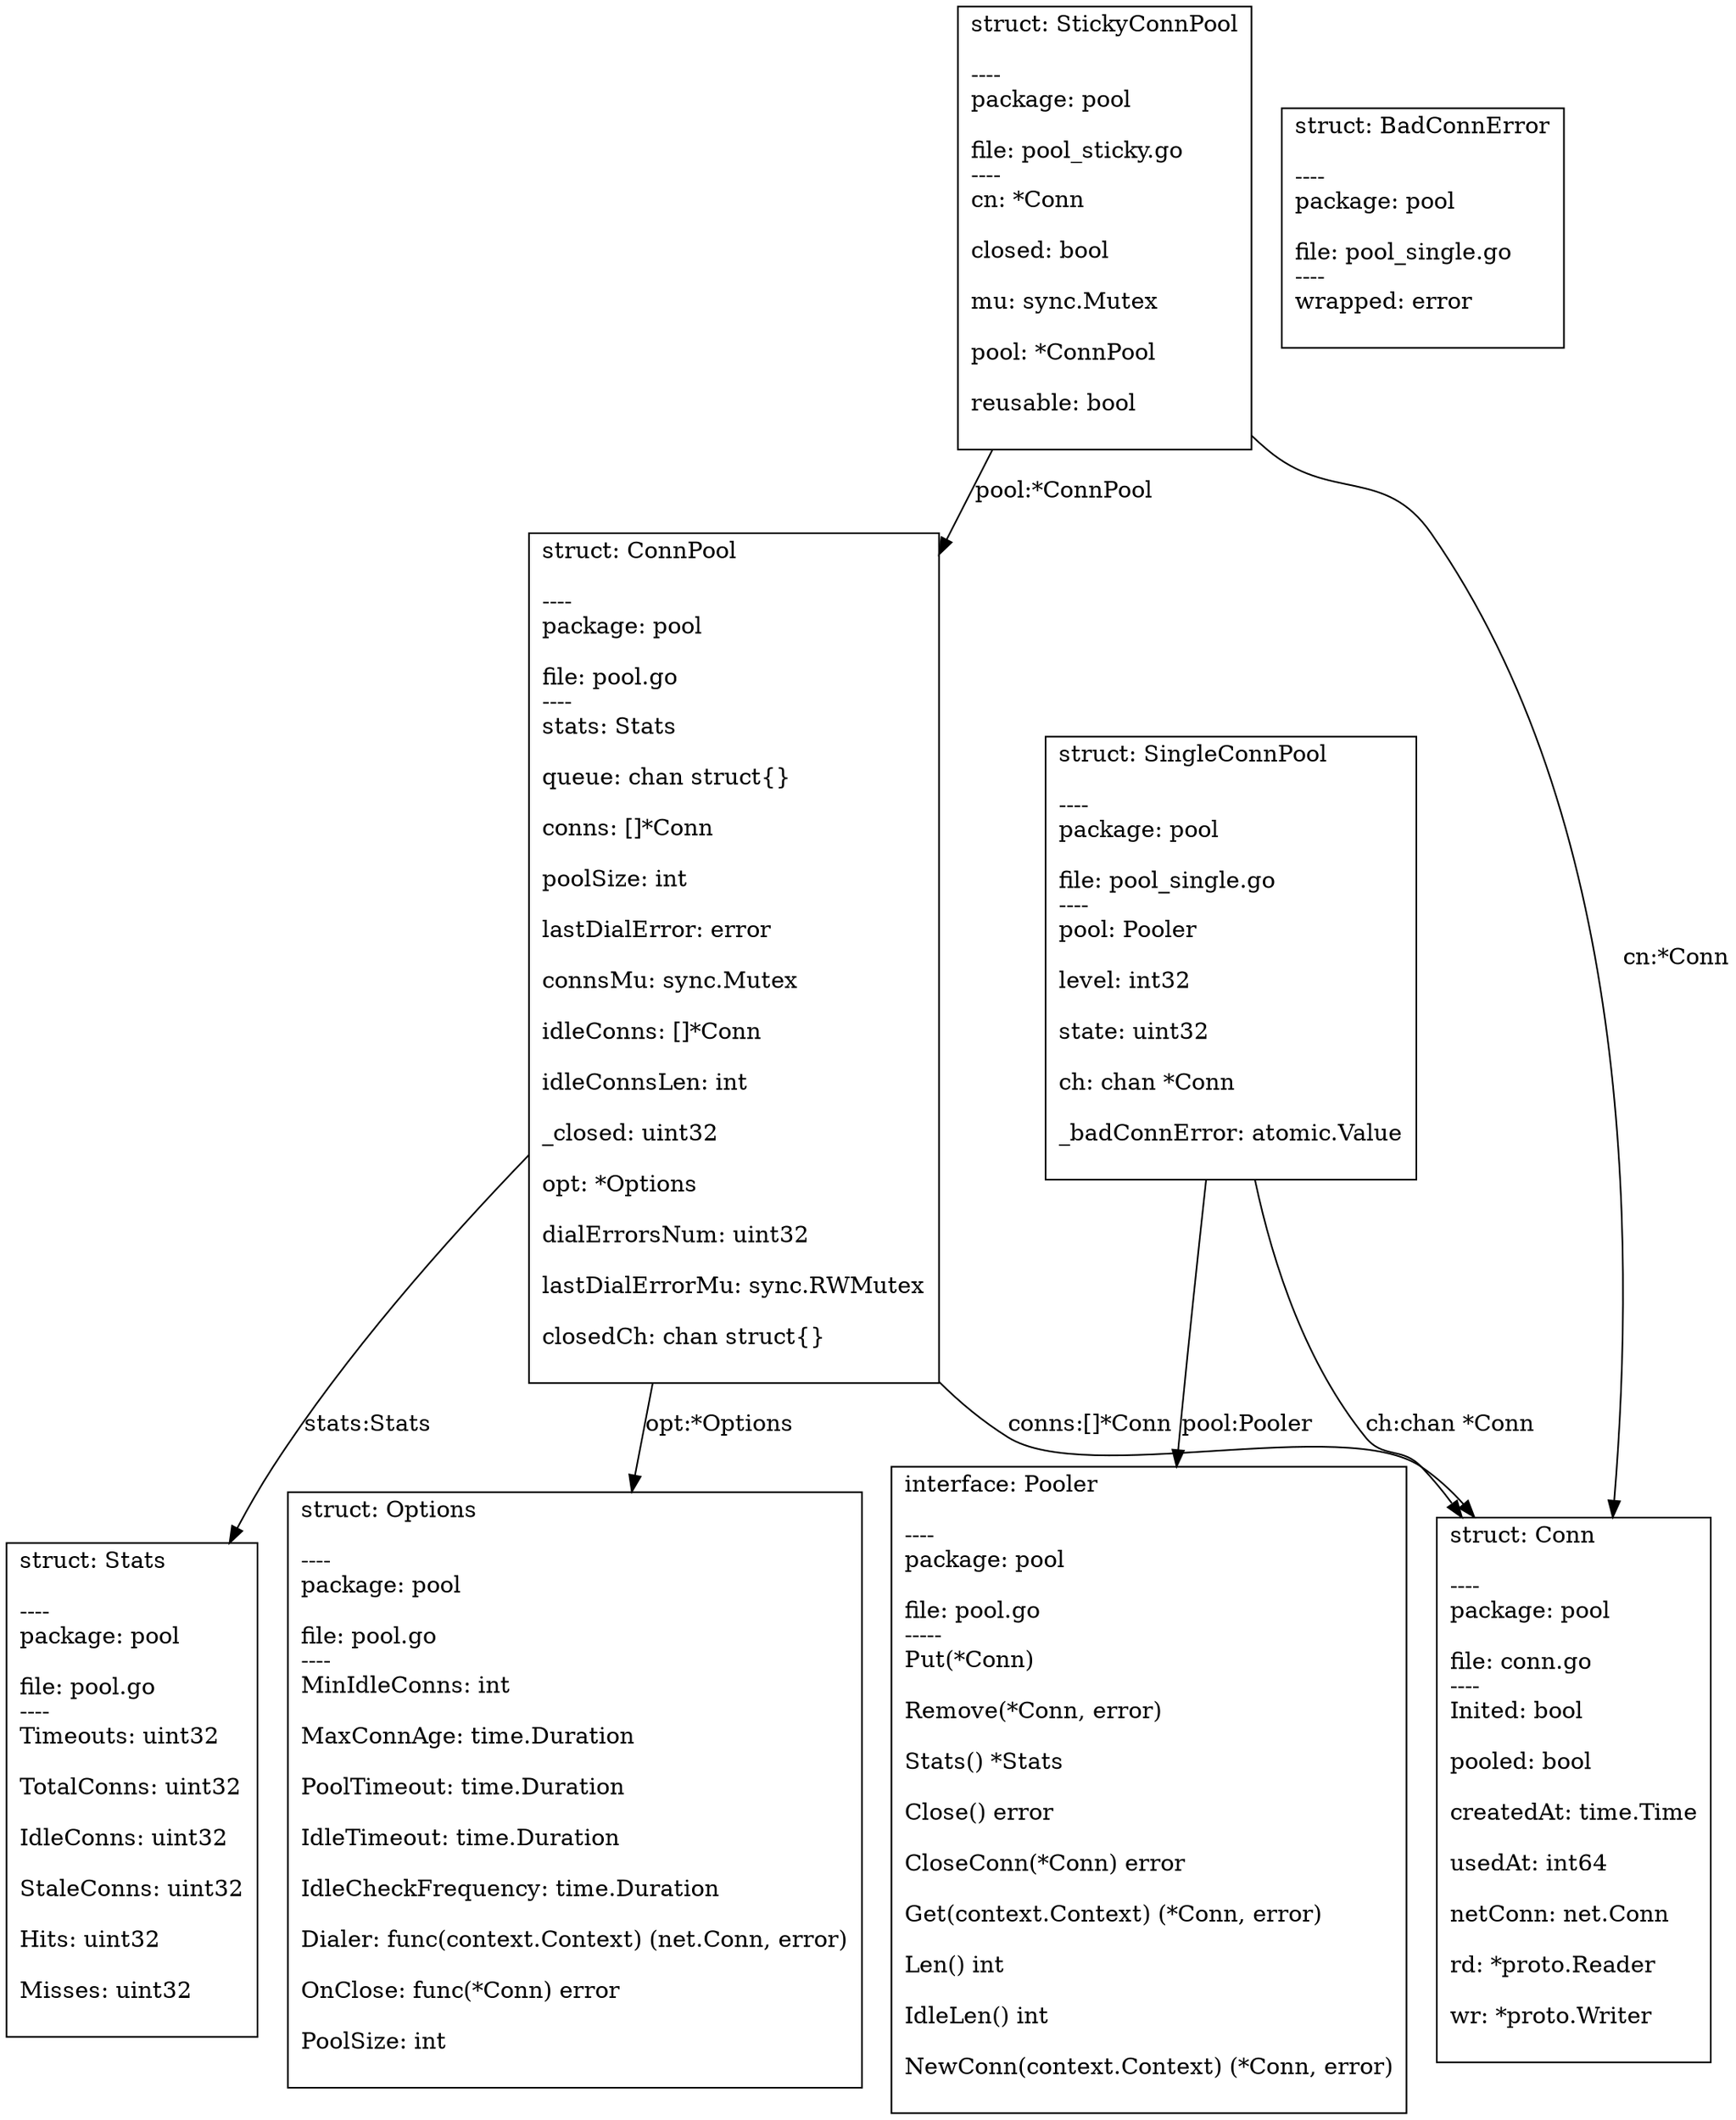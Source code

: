 digraph gph {Connv [label="struct: Conn\l\n----\lpackage: pool\l\nfile: conn.go\l----\lInited: bool\l\npooled: bool\l\ncreatedAt: time.Time\l\nusedAt: int64\l\nnetConn: net.Conn\l\nrd: *proto.Reader\l\nwr: *proto.Writer\l\n", shape="box"];
Statsv [label="struct: Stats\l\n----\lpackage: pool\l\nfile: pool.go\l----\lTimeouts: uint32\l\nTotalConns: uint32\l\nIdleConns: uint32\l\nStaleConns: uint32\l\nHits: uint32\l\nMisses: uint32\l\n", shape="box"];
Optionsv [label="struct: Options\l\n----\lpackage: pool\l\nfile: pool.go\l----\lMinIdleConns: int\l\nMaxConnAge: time.Duration\l\nPoolTimeout: time.Duration\l\nIdleTimeout: time.Duration\l\nIdleCheckFrequency: time.Duration\l\nDialer: func(context.Context) (net.Conn, error)\l\nOnClose: func(*Conn) error\l\nPoolSize: int\l\n", shape="box"];
ConnPoolv [label="struct: ConnPool\l\n----\lpackage: pool\l\nfile: pool.go\l----\lstats: Stats\l\nqueue: chan struct{}\l\nconns: []*Conn\l\npoolSize: int\l\nlastDialError: error\l\nconnsMu: sync.Mutex\l\nidleConns: []*Conn\l\nidleConnsLen: int\l\n_closed: uint32\l\nopt: *Options\l\ndialErrorsNum: uint32\l\nlastDialErrorMu: sync.RWMutex\l\nclosedCh: chan struct{}\l\n", shape="box"];
BadConnErrorv [label="struct: BadConnError\l\n----\lpackage: pool\l\nfile: pool_single.go\l----\lwrapped: error\l\n", shape="box"];
SingleConnPoolv [label="struct: SingleConnPool\l\n----\lpackage: pool\l\nfile: pool_single.go\l----\lpool: Pooler\l\nlevel: int32\l\nstate: uint32\l\nch: chan *Conn\l\n_badConnError: atomic.Value\l\n", shape="box"];
Poolerv [label="Pooler", shape="box"];
StickyConnPoolv [label="struct: StickyConnPool\l\n----\lpackage: pool\l\nfile: pool_sticky.go\l----\lcn: *Conn\l\nclosed: bool\l\nmu: sync.Mutex\l\npool: *ConnPool\l\nreusable: bool\l\n", shape="box"];
Poolerv [label="interface: Pooler\l\n----\lpackage: pool\l\nfile: pool.go\l-----\lPut(*Conn)\l\nRemove(*Conn, error)\l\nStats() *Stats\l\nClose() error\l\nCloseConn(*Conn) error\l\nGet(context.Context) (*Conn, error)\l\nLen() int\l\nIdleLen() int\l\nNewConn(context.Context) (*Conn, error)\l\n", shape="box"];
ConnPoolv->Connv [label="conns:[]*Conn"];
ConnPoolv->Optionsv [label="opt:*Options"];
ConnPoolv->Statsv [label="stats:Stats"];
SingleConnPoolv->Poolerv [label="pool:Pooler"];
SingleConnPoolv->Connv [label="ch:chan *Conn"];
StickyConnPoolv->ConnPoolv [label="pool:*ConnPool"];
StickyConnPoolv->Connv [label="cn:*Conn"];
}